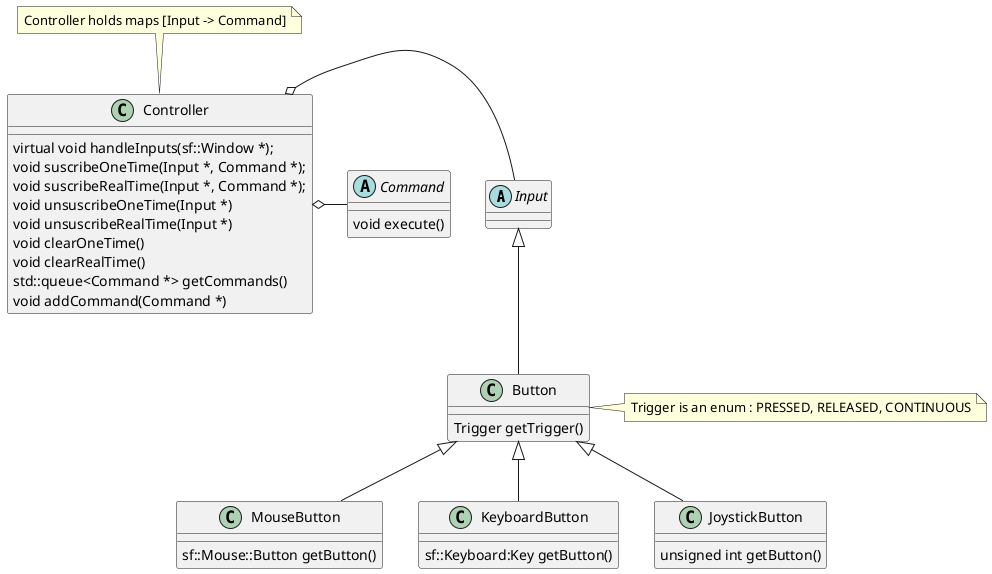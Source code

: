 @startuml

abstract class Input

class Button{
      Trigger getTrigger()
}

class MouseButton{
      sf::Mouse::Button getButton()
}

class KeyboardButton{
      sf::Keyboard:Key getButton()
}

class JoystickButton{
      unsigned int getButton()
}

abstract class Command{
      void execute()
}

class Controller{
virtual void handleInputs(sf::Window *);
void suscribeOneTime(Input *, Command *);
void suscribeRealTime(Input *, Command *);
void unsuscribeOneTime(Input *)
void unsuscribeRealTime(Input *)
void clearOneTime()
void clearRealTime()
std::queue<Command *> getCommands()
void addCommand(Command *)

}

Button -up-|> Input
JoystickButton -up-|> Button
KeyboardButton -up-|> Button
MouseButton -up-|> Button

Input -left-o Controller
Controller o-right- Command

note "Trigger is an enum : PRESSED, RELEASED, CONTINUOUS" as tr
tr .left. Button

note "Controller holds maps [Input -> Command]" as map
map .. Controller

@enduml